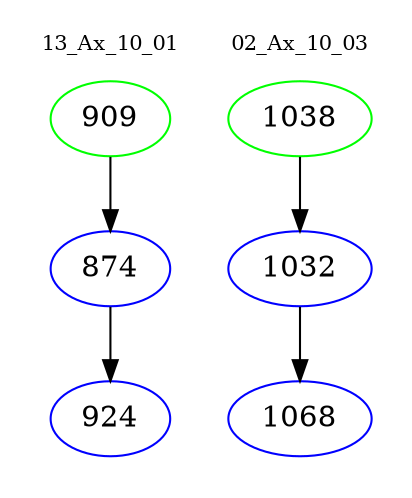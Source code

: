 digraph{
subgraph cluster_0 {
color = white
label = "13_Ax_10_01";
fontsize=10;
T0_909 [label="909", color="green"]
T0_909 -> T0_874 [color="black"]
T0_874 [label="874", color="blue"]
T0_874 -> T0_924 [color="black"]
T0_924 [label="924", color="blue"]
}
subgraph cluster_1 {
color = white
label = "02_Ax_10_03";
fontsize=10;
T1_1038 [label="1038", color="green"]
T1_1038 -> T1_1032 [color="black"]
T1_1032 [label="1032", color="blue"]
T1_1032 -> T1_1068 [color="black"]
T1_1068 [label="1068", color="blue"]
}
}

